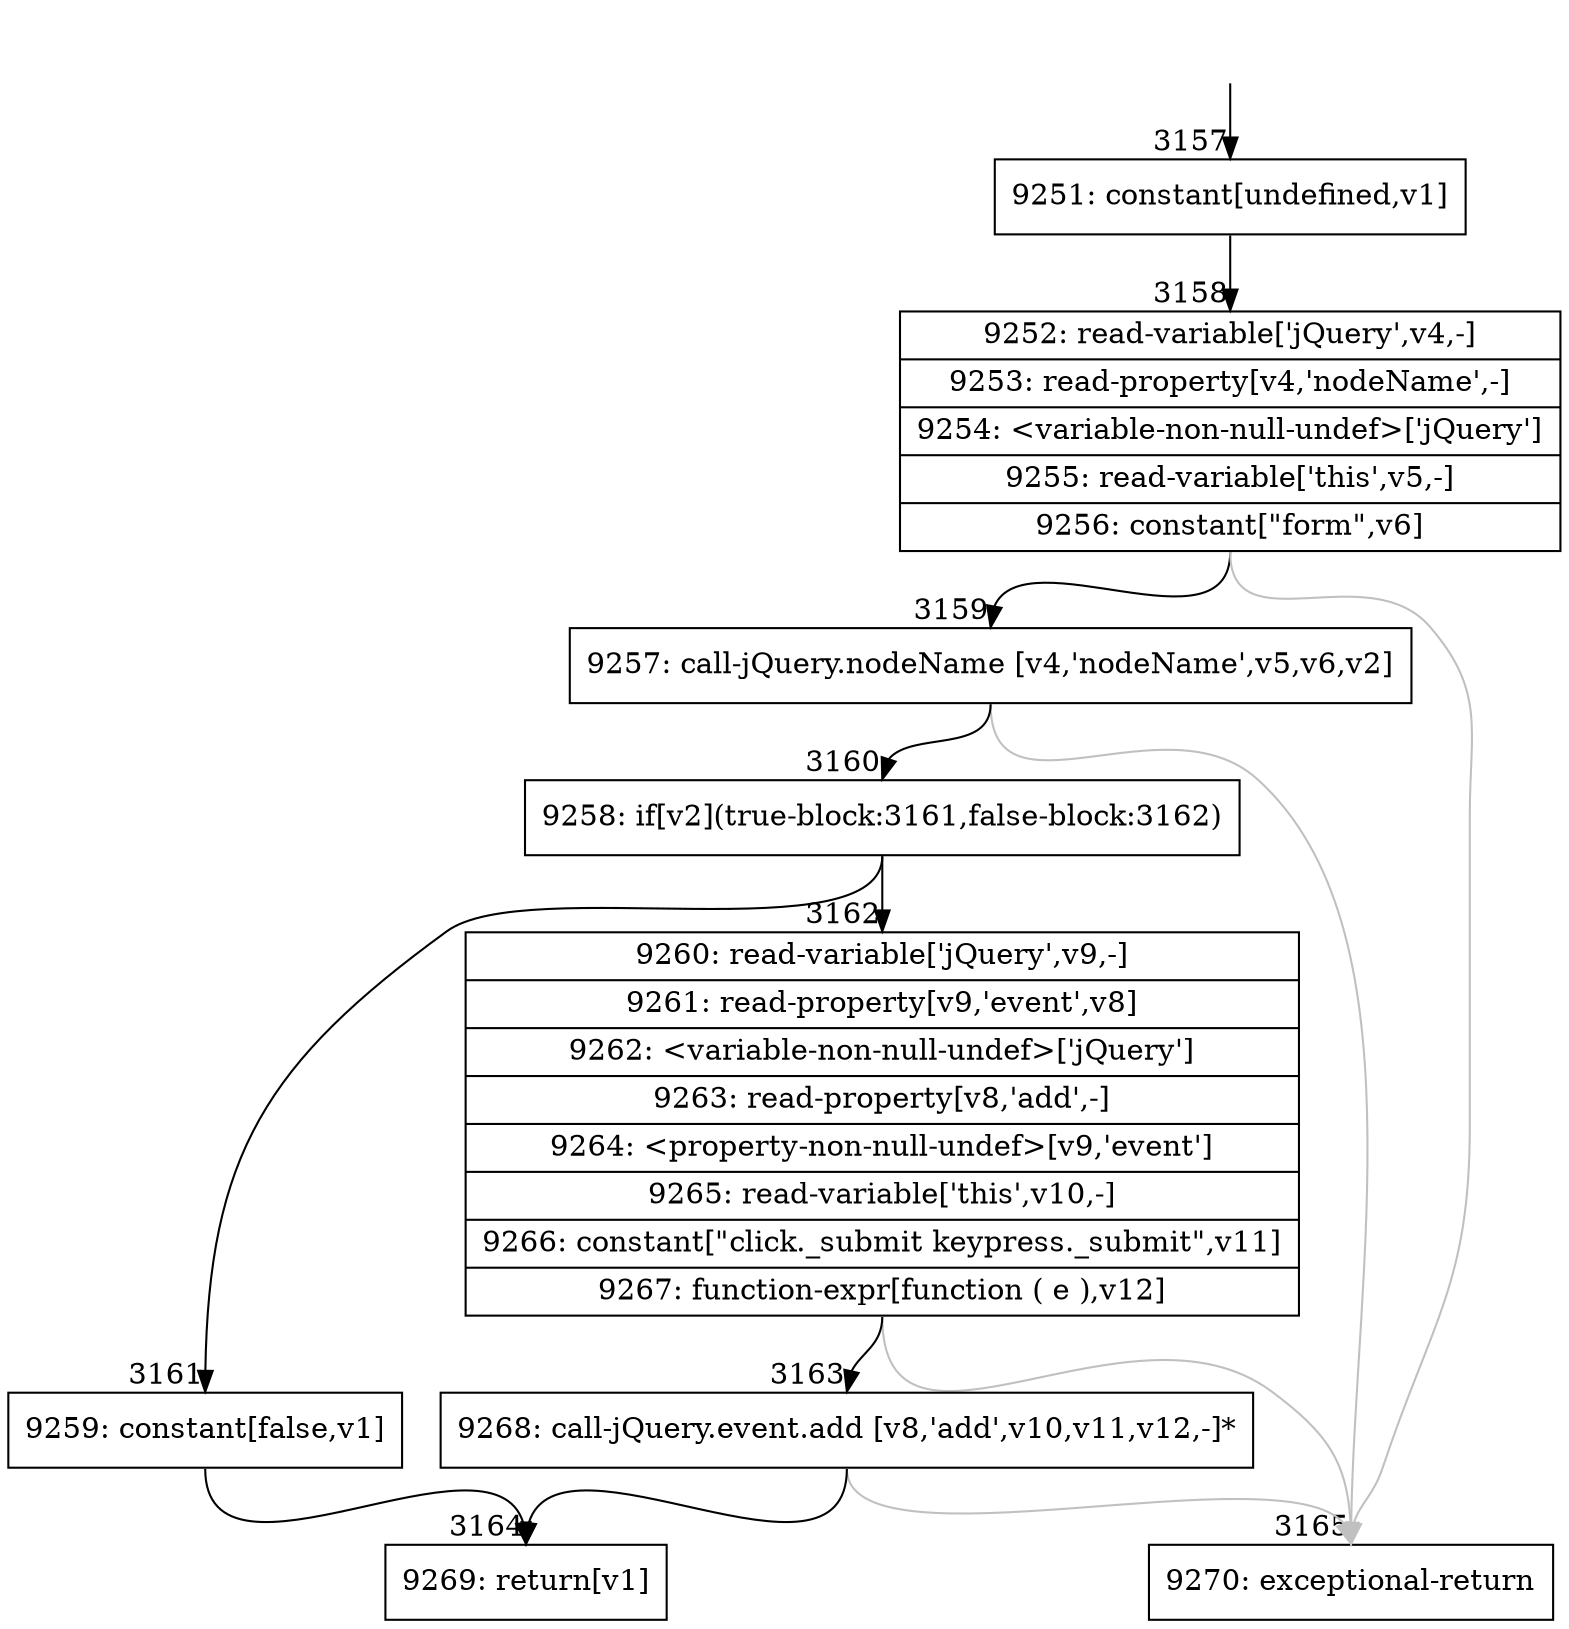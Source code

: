 digraph {
rankdir="TD"
BB_entry193[shape=none,label=""];
BB_entry193 -> BB3157 [tailport=s, headport=n, headlabel="    3157"]
BB3157 [shape=record label="{9251: constant[undefined,v1]}" ] 
BB3157 -> BB3158 [tailport=s, headport=n, headlabel="      3158"]
BB3158 [shape=record label="{9252: read-variable['jQuery',v4,-]|9253: read-property[v4,'nodeName',-]|9254: \<variable-non-null-undef\>['jQuery']|9255: read-variable['this',v5,-]|9256: constant[\"form\",v6]}" ] 
BB3158 -> BB3159 [tailport=s, headport=n, headlabel="      3159"]
BB3158 -> BB3165 [tailport=s, headport=n, color=gray, headlabel="      3165"]
BB3159 [shape=record label="{9257: call-jQuery.nodeName [v4,'nodeName',v5,v6,v2]}" ] 
BB3159 -> BB3160 [tailport=s, headport=n, headlabel="      3160"]
BB3159 -> BB3165 [tailport=s, headport=n, color=gray]
BB3160 [shape=record label="{9258: if[v2](true-block:3161,false-block:3162)}" ] 
BB3160 -> BB3161 [tailport=s, headport=n, headlabel="      3161"]
BB3160 -> BB3162 [tailport=s, headport=n, headlabel="      3162"]
BB3161 [shape=record label="{9259: constant[false,v1]}" ] 
BB3161 -> BB3164 [tailport=s, headport=n, headlabel="      3164"]
BB3162 [shape=record label="{9260: read-variable['jQuery',v9,-]|9261: read-property[v9,'event',v8]|9262: \<variable-non-null-undef\>['jQuery']|9263: read-property[v8,'add',-]|9264: \<property-non-null-undef\>[v9,'event']|9265: read-variable['this',v10,-]|9266: constant[\"click._submit keypress._submit\",v11]|9267: function-expr[function ( e ),v12]}" ] 
BB3162 -> BB3163 [tailport=s, headport=n, headlabel="      3163"]
BB3162 -> BB3165 [tailport=s, headport=n, color=gray]
BB3163 [shape=record label="{9268: call-jQuery.event.add [v8,'add',v10,v11,v12,-]*}" ] 
BB3163 -> BB3164 [tailport=s, headport=n]
BB3163 -> BB3165 [tailport=s, headport=n, color=gray]
BB3164 [shape=record label="{9269: return[v1]}" ] 
BB3165 [shape=record label="{9270: exceptional-return}" ] 
}
